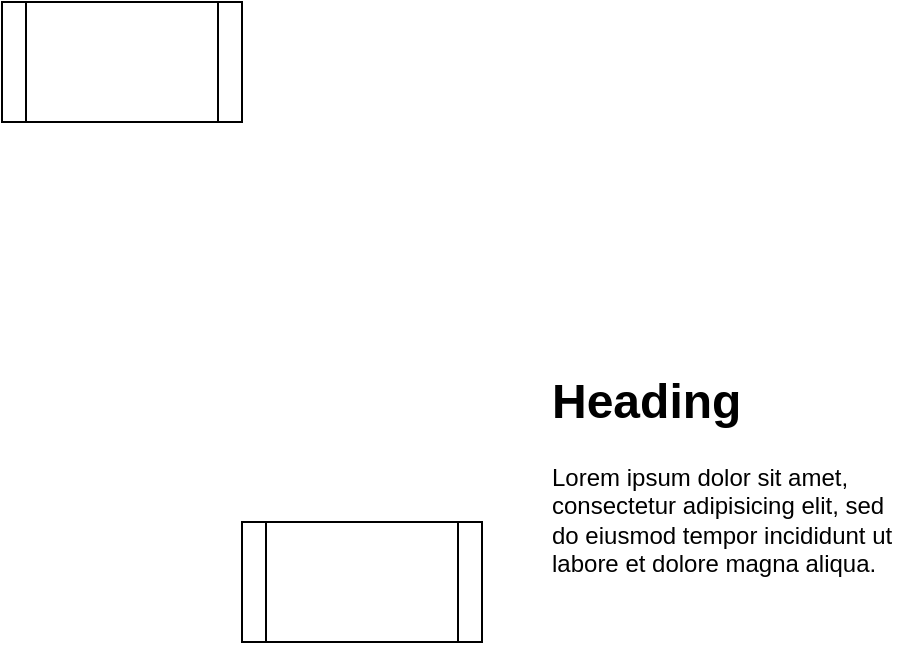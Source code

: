 <mxfile version="10.6.7" type="github"><diagram id="sub8_eW1W7BJKj-U_Rrs" name="Page-1"><mxGraphModel dx="1004" dy="580" grid="1" gridSize="10" guides="1" tooltips="1" connect="1" arrows="1" fold="1" page="1" pageScale="1" pageWidth="827" pageHeight="1169" math="0" shadow="0"><root><mxCell id="0"/><mxCell id="1" parent="0"/><mxCell id="xkHCHdh3k_TuafN2GKKv-1" value="" style="shape=process;whiteSpace=wrap;html=1;backgroundOutline=1;" vertex="1" parent="1"><mxGeometry x="20" y="20" width="120" height="60" as="geometry"/></mxCell><mxCell id="xkHCHdh3k_TuafN2GKKv-2" value="" style="shape=process;whiteSpace=wrap;html=1;backgroundOutline=1;" vertex="1" parent="1"><mxGeometry x="140" y="280" width="120" height="60" as="geometry"/></mxCell><mxCell id="xkHCHdh3k_TuafN2GKKv-3" value="&lt;h1&gt;Heading&lt;/h1&gt;&lt;p&gt;Lorem ipsum dolor sit amet, consectetur adipisicing elit, sed do eiusmod tempor incididunt ut labore et dolore magna aliqua.&lt;/p&gt;" style="text;html=1;strokeColor=none;fillColor=none;spacing=5;spacingTop=-20;whiteSpace=wrap;overflow=hidden;rounded=0;" vertex="1" parent="1"><mxGeometry x="290" y="200" width="190" height="120" as="geometry"/></mxCell></root></mxGraphModel></diagram></mxfile>
